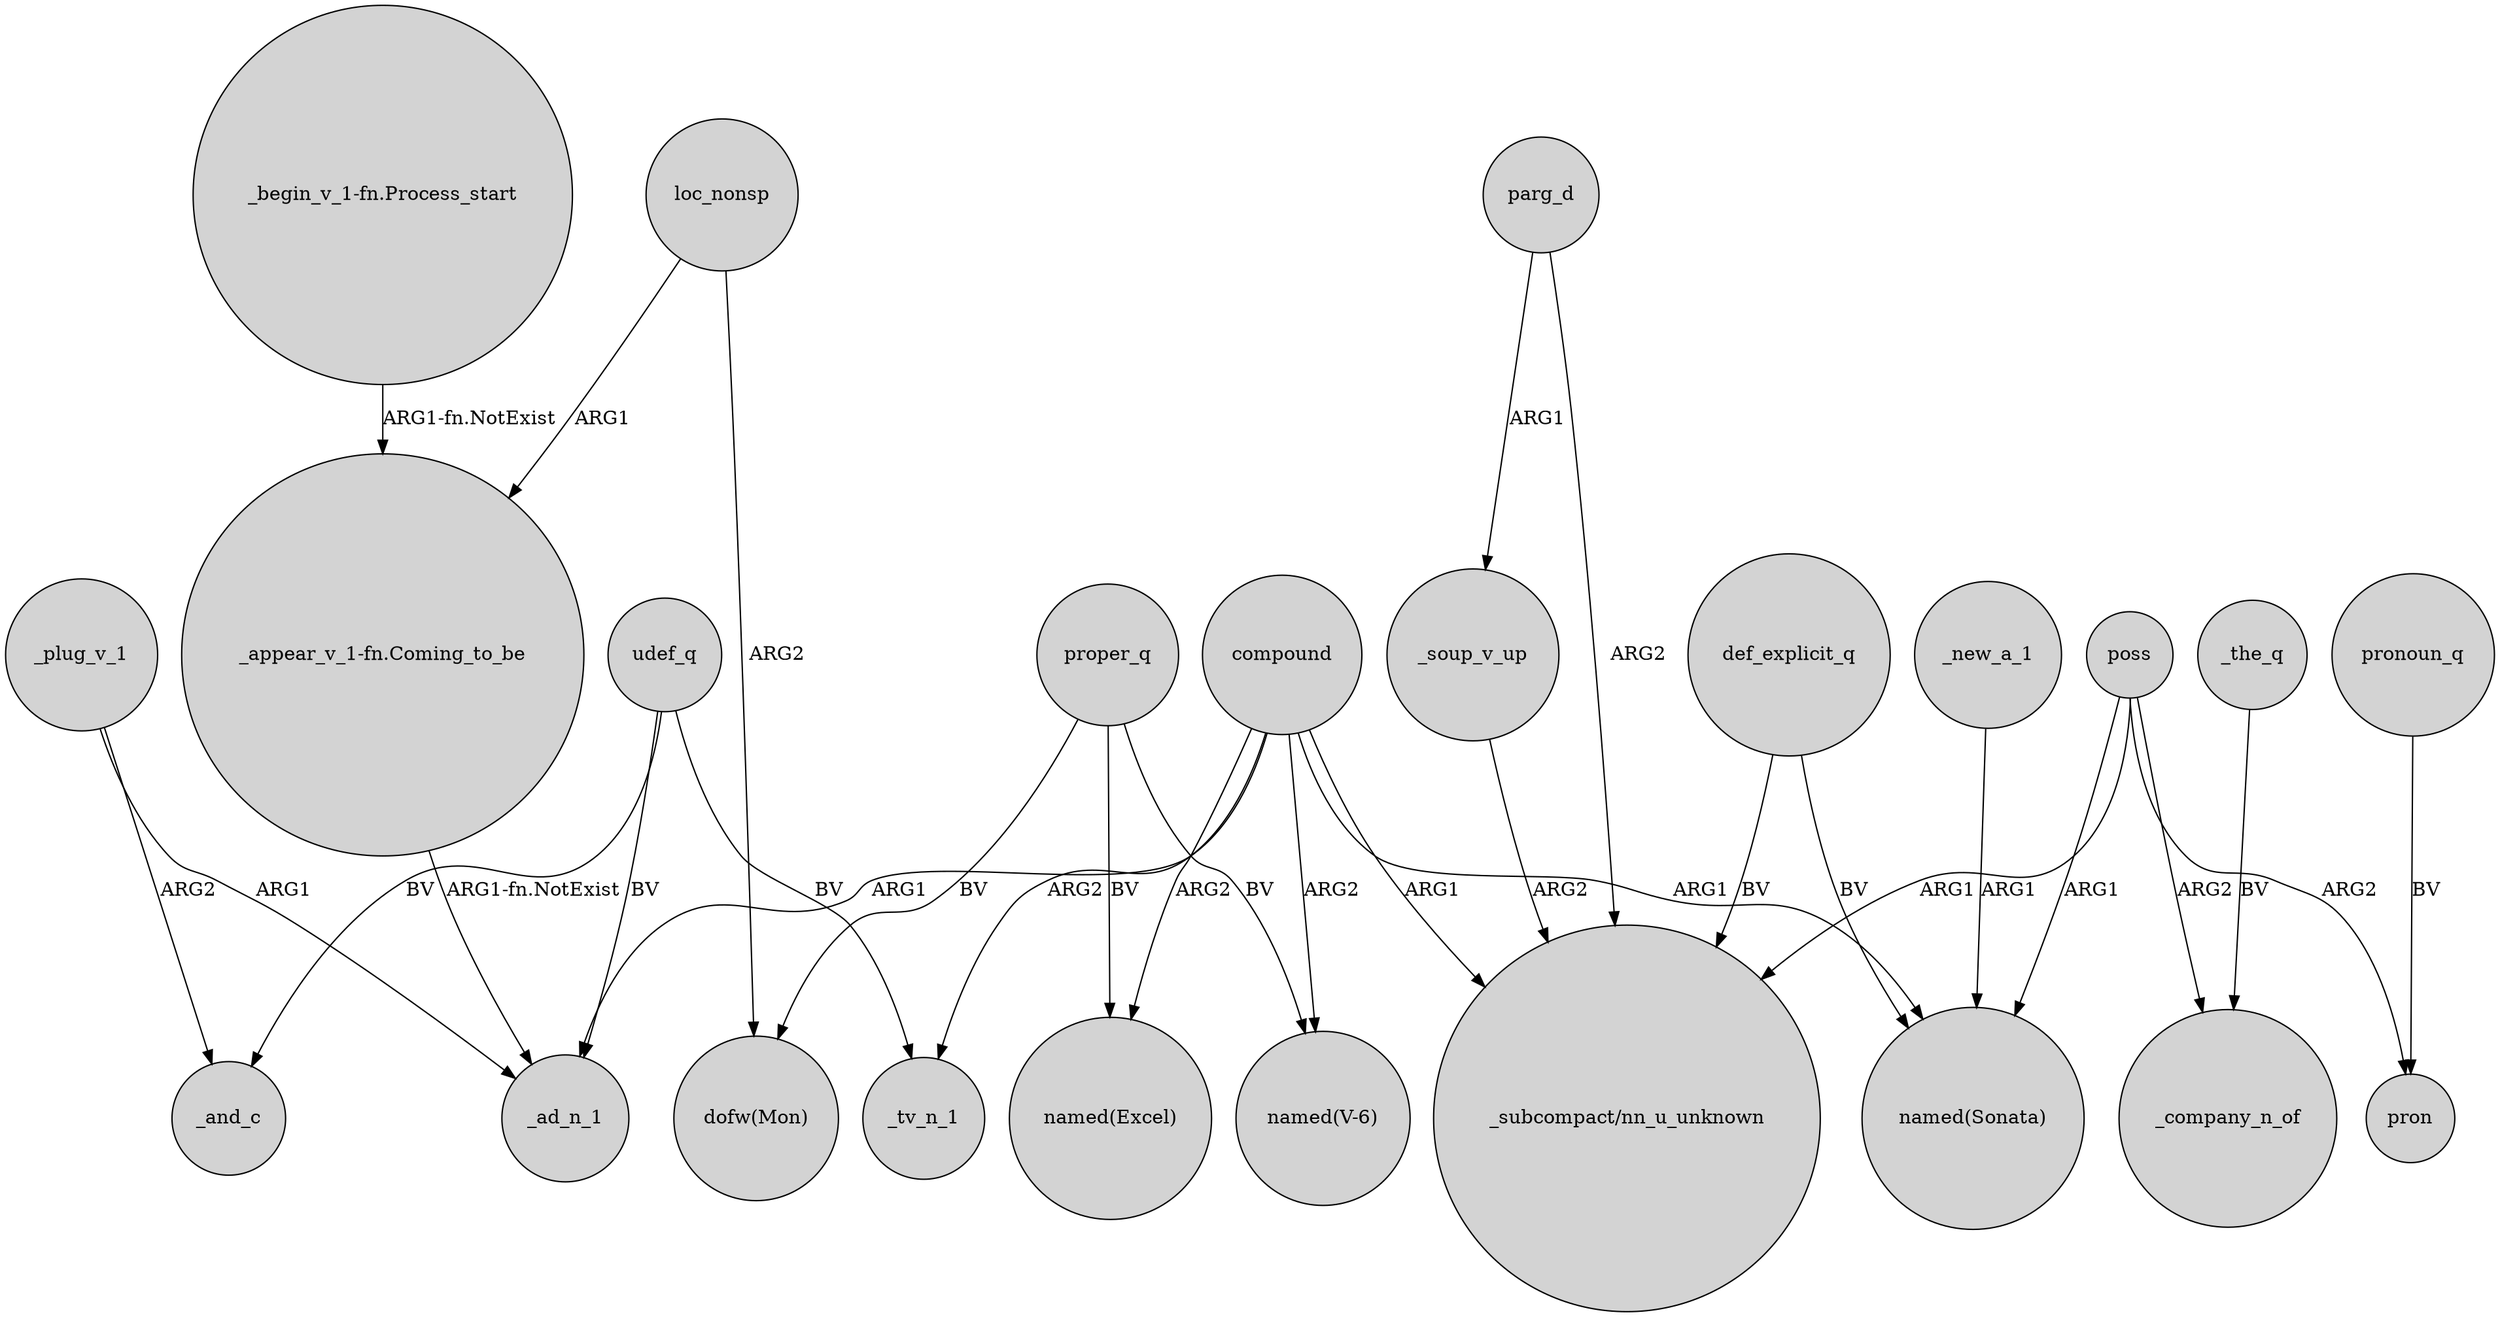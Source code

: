 digraph {
	node [shape=circle style=filled]
	poss -> "named(Sonata)" [label=ARG1]
	poss -> pron [label=ARG2]
	compound -> _tv_n_1 [label=ARG2]
	"_begin_v_1-fn.Process_start" -> "_appear_v_1-fn.Coming_to_be" [label="ARG1-fn.NotExist"]
	udef_q -> _tv_n_1 [label=BV]
	compound -> "named(Sonata)" [label=ARG1]
	compound -> "named(Excel)" [label=ARG2]
	def_explicit_q -> "_subcompact/nn_u_unknown" [label=BV]
	_plug_v_1 -> _and_c [label=ARG2]
	loc_nonsp -> "_appear_v_1-fn.Coming_to_be" [label=ARG1]
	poss -> "_subcompact/nn_u_unknown" [label=ARG1]
	_new_a_1 -> "named(Sonata)" [label=ARG1]
	proper_q -> "named(Excel)" [label=BV]
	_the_q -> _company_n_of [label=BV]
	_soup_v_up -> "_subcompact/nn_u_unknown" [label=ARG2]
	parg_d -> _soup_v_up [label=ARG1]
	compound -> _ad_n_1 [label=ARG1]
	pronoun_q -> pron [label=BV]
	def_explicit_q -> "named(Sonata)" [label=BV]
	proper_q -> "dofw(Mon)" [label=BV]
	udef_q -> _ad_n_1 [label=BV]
	parg_d -> "_subcompact/nn_u_unknown" [label=ARG2]
	compound -> "_subcompact/nn_u_unknown" [label=ARG1]
	"_appear_v_1-fn.Coming_to_be" -> _ad_n_1 [label="ARG1-fn.NotExist"]
	loc_nonsp -> "dofw(Mon)" [label=ARG2]
	poss -> _company_n_of [label=ARG2]
	udef_q -> _and_c [label=BV]
	proper_q -> "named(V-6)" [label=BV]
	compound -> "named(V-6)" [label=ARG2]
	_plug_v_1 -> _ad_n_1 [label=ARG1]
}
